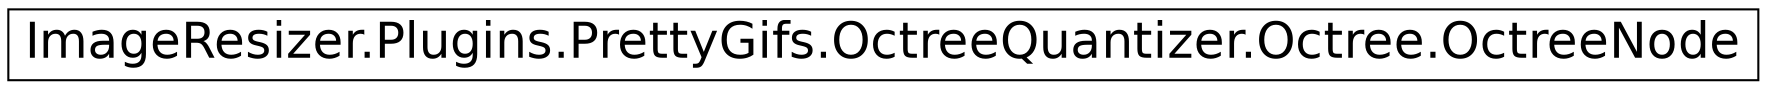 digraph G
{
  edge [fontname="Helvetica",fontsize="24",labelfontname="Helvetica",labelfontsize="24"];
  node [fontname="Helvetica",fontsize="24",shape=record];
  rankdir="LR";
  Node1 [label="ImageResizer.Plugins.PrettyGifs.OctreeQuantizer.Octree.OctreeNode",height=0.2,width=0.4,color="black", fillcolor="white", style="filled",URL="$class_image_resizer_1_1_plugins_1_1_pretty_gifs_1_1_octree_quantizer_1_1_octree_1_1_octree_node.html",tooltip="Class which encapsulates each node in the tree."];
}
